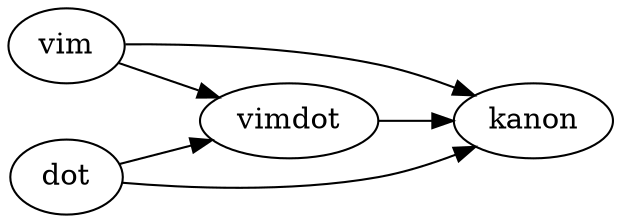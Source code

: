digraph G {
	graph [layout=dot rankdir=LR]

// This is just an example for you to use as a template.
// Edit as you like. Whenever you save a legal graph
// the layout in the graphviz window will be updated.

	vim [href="http://www.vim.org/"]
	dot [href="http://www.graphviz.org/"]
	vimdot [href="file:///usr/bin/vimdot"]
	kanon


	{vim dot} -> vimdot
	{vimdot vim dot} -> kanon
}
